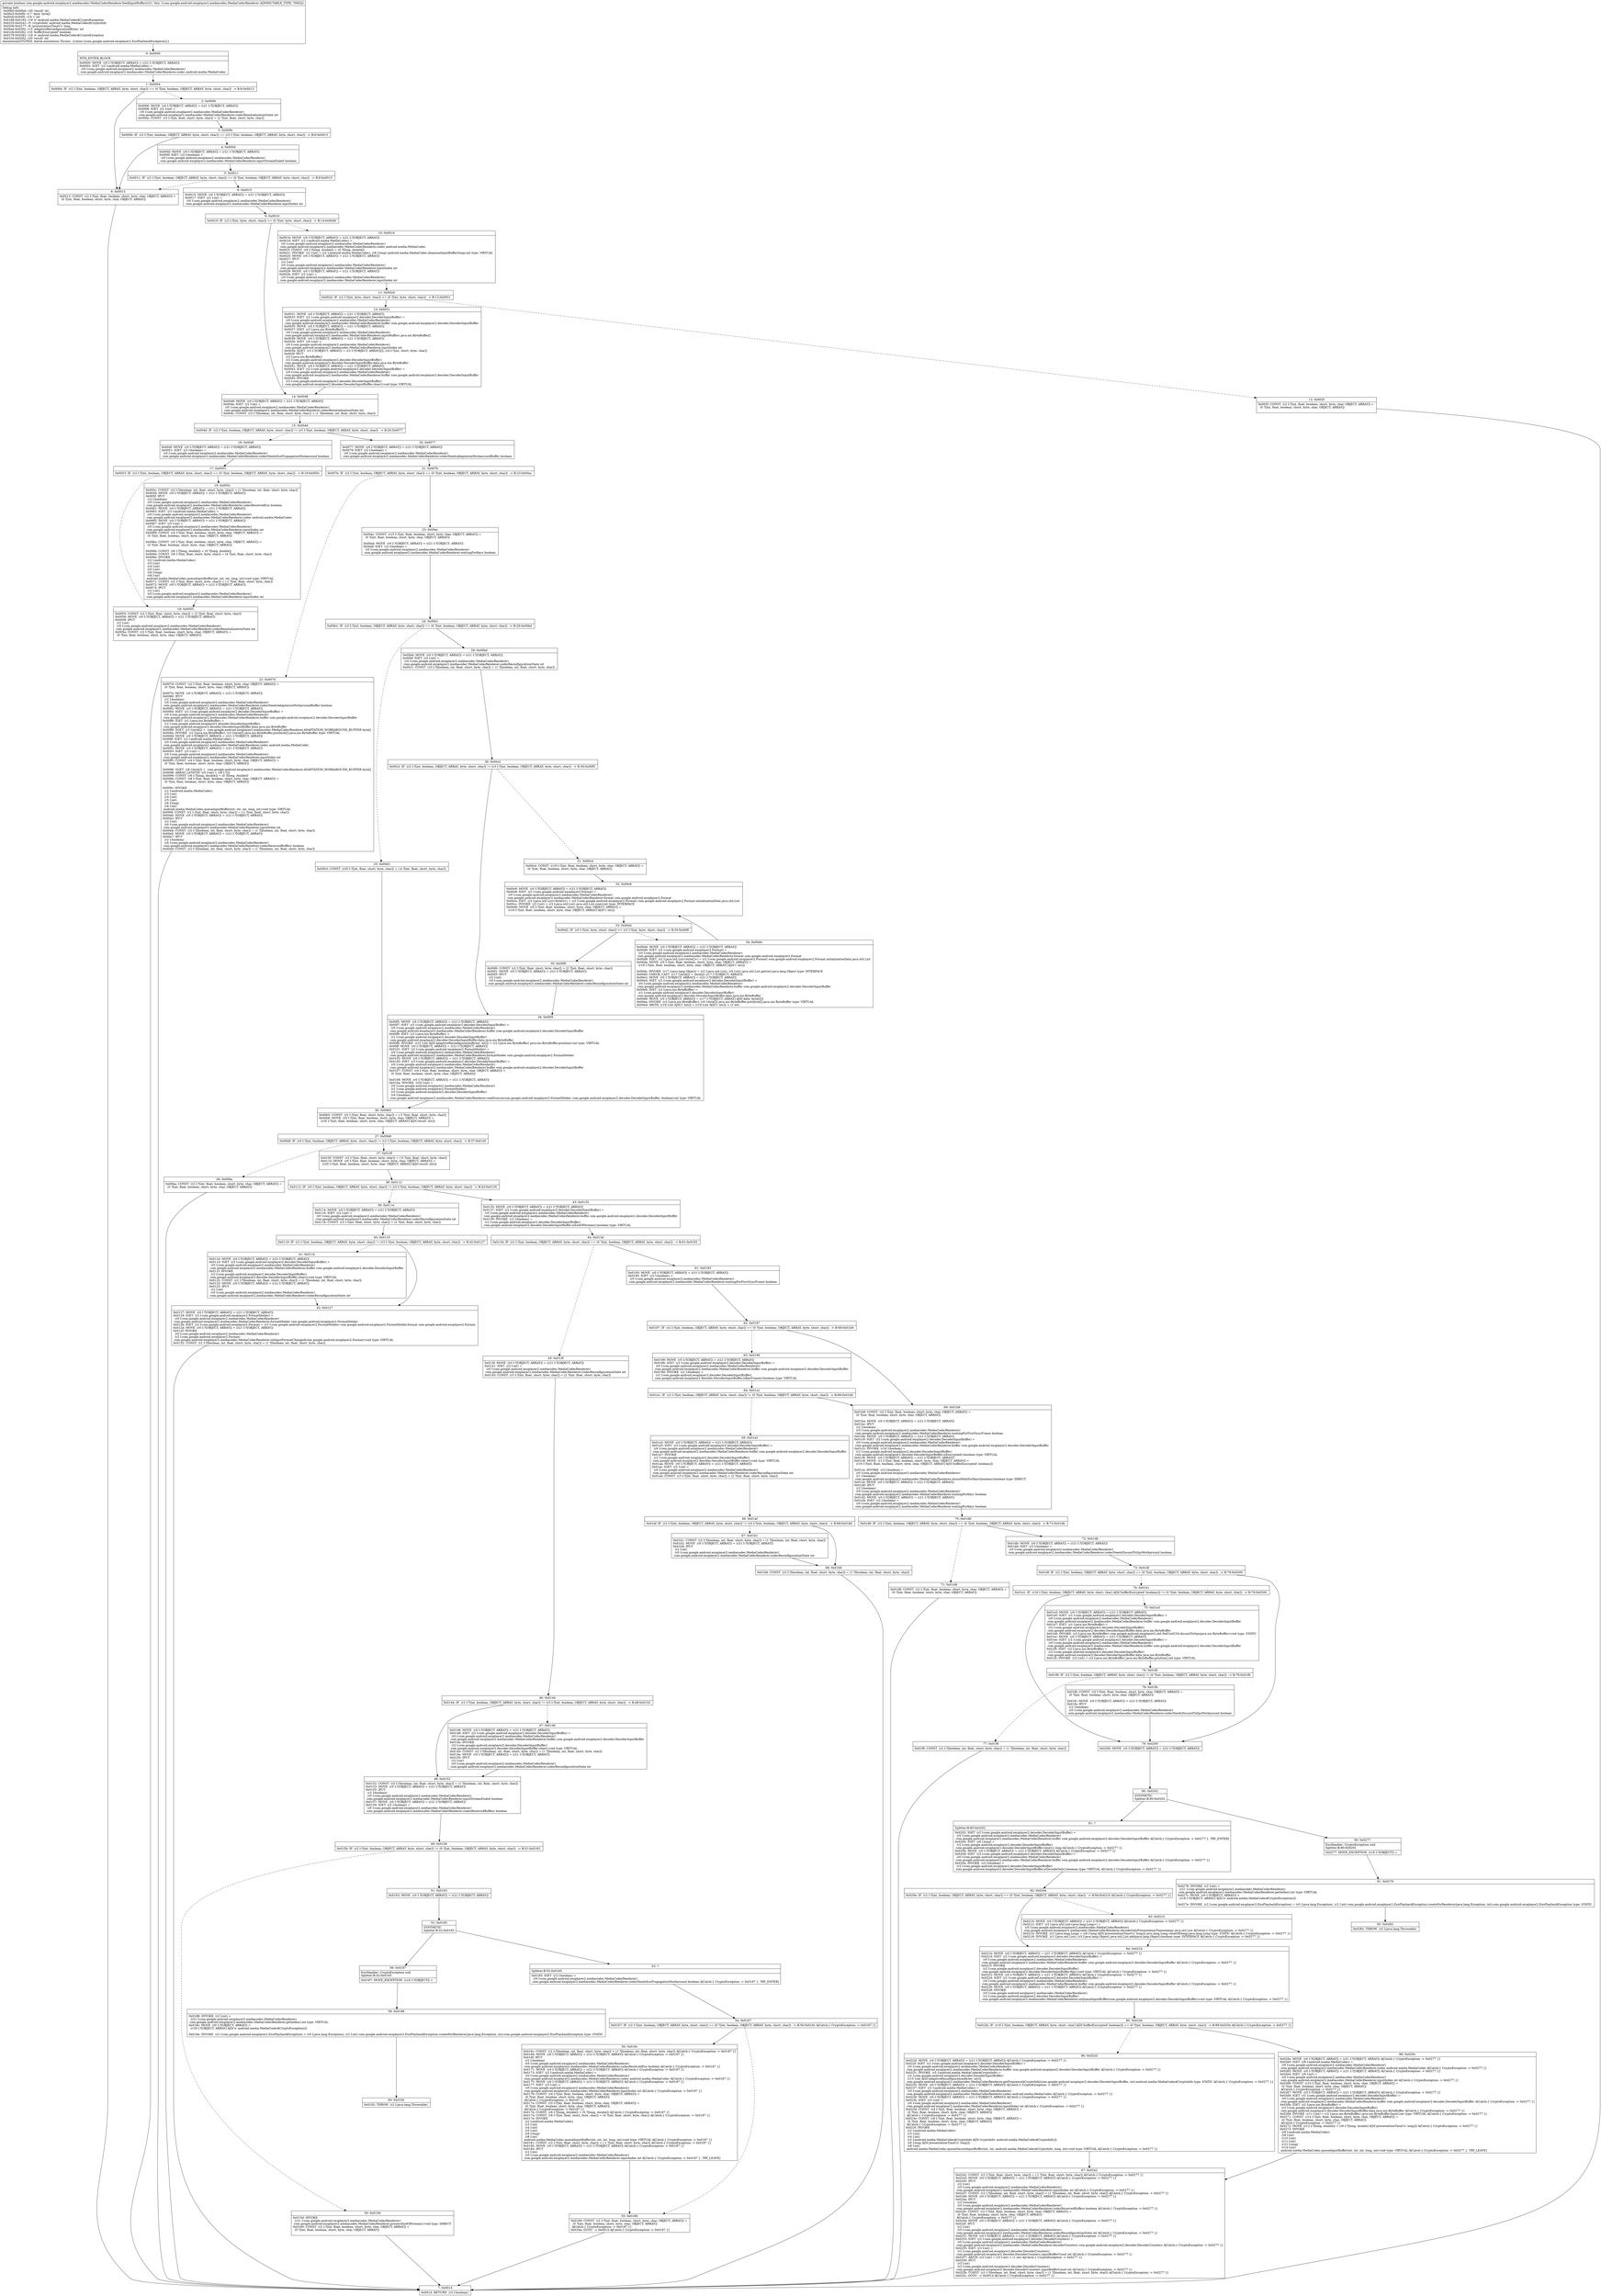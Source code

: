 digraph "CFG forcom.google.android.exoplayer2.mediacodec.MediaCodecRenderer.feedInputBuffer()Z" {
Node_0 [shape=record,label="{0\:\ 0x0000|MTH_ENTER_BLOCK\l|0x0000: MOVE  (r0 I:?[OBJECT, ARRAY]) = (r21 I:?[OBJECT, ARRAY]) \l0x0002: IGET  (r2 I:android.media.MediaCodec) = \l  (r0 I:com.google.android.exoplayer2.mediacodec.MediaCodecRenderer)\l com.google.android.exoplayer2.mediacodec.MediaCodecRenderer.codec android.media.MediaCodec \l}"];
Node_1 [shape=record,label="{1\:\ 0x0004|0x0004: IF  (r2 I:?[int, boolean, OBJECT, ARRAY, byte, short, char]) == (0 ?[int, boolean, OBJECT, ARRAY, byte, short, char])  \-\> B:6:0x0013 \l}"];
Node_2 [shape=record,label="{2\:\ 0x0006|0x0006: MOVE  (r0 I:?[OBJECT, ARRAY]) = (r21 I:?[OBJECT, ARRAY]) \l0x0008: IGET  (r2 I:int) = \l  (r0 I:com.google.android.exoplayer2.mediacodec.MediaCodecRenderer)\l com.google.android.exoplayer2.mediacodec.MediaCodecRenderer.codecReinitializationState int \l0x000a: CONST  (r3 I:?[int, float, short, byte, char]) = (2 ?[int, float, short, byte, char]) \l}"];
Node_3 [shape=record,label="{3\:\ 0x000b|0x000b: IF  (r2 I:?[int, boolean, OBJECT, ARRAY, byte, short, char]) == (r3 I:?[int, boolean, OBJECT, ARRAY, byte, short, char])  \-\> B:6:0x0013 \l}"];
Node_4 [shape=record,label="{4\:\ 0x000d|0x000d: MOVE  (r0 I:?[OBJECT, ARRAY]) = (r21 I:?[OBJECT, ARRAY]) \l0x000f: IGET  (r2 I:boolean) = \l  (r0 I:com.google.android.exoplayer2.mediacodec.MediaCodecRenderer)\l com.google.android.exoplayer2.mediacodec.MediaCodecRenderer.inputStreamEnded boolean \l}"];
Node_5 [shape=record,label="{5\:\ 0x0011|0x0011: IF  (r2 I:?[int, boolean, OBJECT, ARRAY, byte, short, char]) == (0 ?[int, boolean, OBJECT, ARRAY, byte, short, char])  \-\> B:8:0x0015 \l}"];
Node_6 [shape=record,label="{6\:\ 0x0013|0x0013: CONST  (r2 I:?[int, float, boolean, short, byte, char, OBJECT, ARRAY]) = \l  (0 ?[int, float, boolean, short, byte, char, OBJECT, ARRAY])\l \l}"];
Node_7 [shape=record,label="{7\:\ 0x0014|0x0014: RETURN  (r2 I:boolean) \l}"];
Node_8 [shape=record,label="{8\:\ 0x0015|0x0015: MOVE  (r0 I:?[OBJECT, ARRAY]) = (r21 I:?[OBJECT, ARRAY]) \l0x0017: IGET  (r2 I:int) = \l  (r0 I:com.google.android.exoplayer2.mediacodec.MediaCodecRenderer)\l com.google.android.exoplayer2.mediacodec.MediaCodecRenderer.inputIndex int \l}"];
Node_9 [shape=record,label="{9\:\ 0x0019|0x0019: IF  (r2 I:?[int, byte, short, char]) \>= (0 ?[int, byte, short, char])  \-\> B:14:0x0048 \l}"];
Node_10 [shape=record,label="{10\:\ 0x001b|0x001b: MOVE  (r0 I:?[OBJECT, ARRAY]) = (r21 I:?[OBJECT, ARRAY]) \l0x001d: IGET  (r2 I:android.media.MediaCodec) = \l  (r0 I:com.google.android.exoplayer2.mediacodec.MediaCodecRenderer)\l com.google.android.exoplayer2.mediacodec.MediaCodecRenderer.codec android.media.MediaCodec \l0x001f: CONST  (r8 I:?[long, double]) = (0 ?[long, double]) \l0x0021: INVOKE  (r2 I:int) = (r2 I:android.media.MediaCodec), (r8 I:long) android.media.MediaCodec.dequeueInputBuffer(long):int type: VIRTUAL \l0x0025: MOVE  (r0 I:?[OBJECT, ARRAY]) = (r21 I:?[OBJECT, ARRAY]) \l0x0027: IPUT  \l  (r2 I:int)\l  (r0 I:com.google.android.exoplayer2.mediacodec.MediaCodecRenderer)\l com.google.android.exoplayer2.mediacodec.MediaCodecRenderer.inputIndex int \l0x0029: MOVE  (r0 I:?[OBJECT, ARRAY]) = (r21 I:?[OBJECT, ARRAY]) \l0x002b: IGET  (r2 I:int) = \l  (r0 I:com.google.android.exoplayer2.mediacodec.MediaCodecRenderer)\l com.google.android.exoplayer2.mediacodec.MediaCodecRenderer.inputIndex int \l}"];
Node_11 [shape=record,label="{11\:\ 0x002d|0x002d: IF  (r2 I:?[int, byte, short, char]) \>= (0 ?[int, byte, short, char])  \-\> B:13:0x0031 \l}"];
Node_12 [shape=record,label="{12\:\ 0x002f|0x002f: CONST  (r2 I:?[int, float, boolean, short, byte, char, OBJECT, ARRAY]) = \l  (0 ?[int, float, boolean, short, byte, char, OBJECT, ARRAY])\l \l}"];
Node_13 [shape=record,label="{13\:\ 0x0031|0x0031: MOVE  (r0 I:?[OBJECT, ARRAY]) = (r21 I:?[OBJECT, ARRAY]) \l0x0033: IGET  (r2 I:com.google.android.exoplayer2.decoder.DecoderInputBuffer) = \l  (r0 I:com.google.android.exoplayer2.mediacodec.MediaCodecRenderer)\l com.google.android.exoplayer2.mediacodec.MediaCodecRenderer.buffer com.google.android.exoplayer2.decoder.DecoderInputBuffer \l0x0035: MOVE  (r0 I:?[OBJECT, ARRAY]) = (r21 I:?[OBJECT, ARRAY]) \l0x0037: IGET  (r3 I:java.nio.ByteBuffer[]) = \l  (r0 I:com.google.android.exoplayer2.mediacodec.MediaCodecRenderer)\l com.google.android.exoplayer2.mediacodec.MediaCodecRenderer.inputBuffers java.nio.ByteBuffer[] \l0x0039: MOVE  (r0 I:?[OBJECT, ARRAY]) = (r21 I:?[OBJECT, ARRAY]) \l0x003b: IGET  (r4 I:int) = \l  (r0 I:com.google.android.exoplayer2.mediacodec.MediaCodecRenderer)\l com.google.android.exoplayer2.mediacodec.MediaCodecRenderer.inputIndex int \l0x003d: AGET  (r3 I:?[OBJECT, ARRAY]) = (r3 I:?[OBJECT, ARRAY][]), (r4 I:?[int, short, byte, char]) \l0x003f: IPUT  \l  (r3 I:java.nio.ByteBuffer)\l  (r2 I:com.google.android.exoplayer2.decoder.DecoderInputBuffer)\l com.google.android.exoplayer2.decoder.DecoderInputBuffer.data java.nio.ByteBuffer \l0x0041: MOVE  (r0 I:?[OBJECT, ARRAY]) = (r21 I:?[OBJECT, ARRAY]) \l0x0043: IGET  (r2 I:com.google.android.exoplayer2.decoder.DecoderInputBuffer) = \l  (r0 I:com.google.android.exoplayer2.mediacodec.MediaCodecRenderer)\l com.google.android.exoplayer2.mediacodec.MediaCodecRenderer.buffer com.google.android.exoplayer2.decoder.DecoderInputBuffer \l0x0045: INVOKE  \l  (r2 I:com.google.android.exoplayer2.decoder.DecoderInputBuffer)\l com.google.android.exoplayer2.decoder.DecoderInputBuffer.clear():void type: VIRTUAL \l}"];
Node_14 [shape=record,label="{14\:\ 0x0048|0x0048: MOVE  (r0 I:?[OBJECT, ARRAY]) = (r21 I:?[OBJECT, ARRAY]) \l0x004a: IGET  (r2 I:int) = \l  (r0 I:com.google.android.exoplayer2.mediacodec.MediaCodecRenderer)\l com.google.android.exoplayer2.mediacodec.MediaCodecRenderer.codecReinitializationState int \l0x004c: CONST  (r3 I:?[boolean, int, float, short, byte, char]) = (1 ?[boolean, int, float, short, byte, char]) \l}"];
Node_15 [shape=record,label="{15\:\ 0x004d|0x004d: IF  (r2 I:?[int, boolean, OBJECT, ARRAY, byte, short, char]) != (r3 I:?[int, boolean, OBJECT, ARRAY, byte, short, char])  \-\> B:20:0x0077 \l}"];
Node_16 [shape=record,label="{16\:\ 0x004f|0x004f: MOVE  (r0 I:?[OBJECT, ARRAY]) = (r21 I:?[OBJECT, ARRAY]) \l0x0051: IGET  (r2 I:boolean) = \l  (r0 I:com.google.android.exoplayer2.mediacodec.MediaCodecRenderer)\l com.google.android.exoplayer2.mediacodec.MediaCodecRenderer.codecNeedsEosPropagationWorkaround boolean \l}"];
Node_17 [shape=record,label="{17\:\ 0x0053|0x0053: IF  (r2 I:?[int, boolean, OBJECT, ARRAY, byte, short, char]) == (0 ?[int, boolean, OBJECT, ARRAY, byte, short, char])  \-\> B:19:0x005c \l}"];
Node_18 [shape=record,label="{18\:\ 0x0055|0x0055: CONST  (r2 I:?[int, float, short, byte, char]) = (2 ?[int, float, short, byte, char]) \l0x0056: MOVE  (r0 I:?[OBJECT, ARRAY]) = (r21 I:?[OBJECT, ARRAY]) \l0x0058: IPUT  \l  (r2 I:int)\l  (r0 I:com.google.android.exoplayer2.mediacodec.MediaCodecRenderer)\l com.google.android.exoplayer2.mediacodec.MediaCodecRenderer.codecReinitializationState int \l0x005a: CONST  (r2 I:?[int, float, boolean, short, byte, char, OBJECT, ARRAY]) = \l  (0 ?[int, float, boolean, short, byte, char, OBJECT, ARRAY])\l \l}"];
Node_19 [shape=record,label="{19\:\ 0x005c|0x005c: CONST  (r2 I:?[boolean, int, float, short, byte, char]) = (1 ?[boolean, int, float, short, byte, char]) \l0x005d: MOVE  (r0 I:?[OBJECT, ARRAY]) = (r21 I:?[OBJECT, ARRAY]) \l0x005f: IPUT  \l  (r2 I:boolean)\l  (r0 I:com.google.android.exoplayer2.mediacodec.MediaCodecRenderer)\l com.google.android.exoplayer2.mediacodec.MediaCodecRenderer.codecReceivedEos boolean \l0x0061: MOVE  (r0 I:?[OBJECT, ARRAY]) = (r21 I:?[OBJECT, ARRAY]) \l0x0063: IGET  (r2 I:android.media.MediaCodec) = \l  (r0 I:com.google.android.exoplayer2.mediacodec.MediaCodecRenderer)\l com.google.android.exoplayer2.mediacodec.MediaCodecRenderer.codec android.media.MediaCodec \l0x0065: MOVE  (r0 I:?[OBJECT, ARRAY]) = (r21 I:?[OBJECT, ARRAY]) \l0x0067: IGET  (r3 I:int) = \l  (r0 I:com.google.android.exoplayer2.mediacodec.MediaCodecRenderer)\l com.google.android.exoplayer2.mediacodec.MediaCodecRenderer.inputIndex int \l0x0069: CONST  (r4 I:?[int, float, boolean, short, byte, char, OBJECT, ARRAY]) = \l  (0 ?[int, float, boolean, short, byte, char, OBJECT, ARRAY])\l \l0x006a: CONST  (r5 I:?[int, float, boolean, short, byte, char, OBJECT, ARRAY]) = \l  (0 ?[int, float, boolean, short, byte, char, OBJECT, ARRAY])\l \l0x006b: CONST  (r6 I:?[long, double]) = (0 ?[long, double]) \l0x006d: CONST  (r8 I:?[int, float, short, byte, char]) = (4 ?[int, float, short, byte, char]) \l0x006e: INVOKE  \l  (r2 I:android.media.MediaCodec)\l  (r3 I:int)\l  (r4 I:int)\l  (r5 I:int)\l  (r6 I:long)\l  (r8 I:int)\l android.media.MediaCodec.queueInputBuffer(int, int, int, long, int):void type: VIRTUAL \l0x0071: CONST  (r2 I:?[int, float, short, byte, char]) = (\-1 ?[int, float, short, byte, char]) \l0x0072: MOVE  (r0 I:?[OBJECT, ARRAY]) = (r21 I:?[OBJECT, ARRAY]) \l0x0074: IPUT  \l  (r2 I:int)\l  (r0 I:com.google.android.exoplayer2.mediacodec.MediaCodecRenderer)\l com.google.android.exoplayer2.mediacodec.MediaCodecRenderer.inputIndex int \l}"];
Node_20 [shape=record,label="{20\:\ 0x0077|0x0077: MOVE  (r0 I:?[OBJECT, ARRAY]) = (r21 I:?[OBJECT, ARRAY]) \l0x0079: IGET  (r2 I:boolean) = \l  (r0 I:com.google.android.exoplayer2.mediacodec.MediaCodecRenderer)\l com.google.android.exoplayer2.mediacodec.MediaCodecRenderer.codecNeedsAdaptationWorkaroundBuffer boolean \l}"];
Node_21 [shape=record,label="{21\:\ 0x007b|0x007b: IF  (r2 I:?[int, boolean, OBJECT, ARRAY, byte, short, char]) == (0 ?[int, boolean, OBJECT, ARRAY, byte, short, char])  \-\> B:23:0x00ac \l}"];
Node_22 [shape=record,label="{22\:\ 0x007d|0x007d: CONST  (r2 I:?[int, float, boolean, short, byte, char, OBJECT, ARRAY]) = \l  (0 ?[int, float, boolean, short, byte, char, OBJECT, ARRAY])\l \l0x007e: MOVE  (r0 I:?[OBJECT, ARRAY]) = (r21 I:?[OBJECT, ARRAY]) \l0x0080: IPUT  \l  (r2 I:boolean)\l  (r0 I:com.google.android.exoplayer2.mediacodec.MediaCodecRenderer)\l com.google.android.exoplayer2.mediacodec.MediaCodecRenderer.codecNeedsAdaptationWorkaroundBuffer boolean \l0x0082: MOVE  (r0 I:?[OBJECT, ARRAY]) = (r21 I:?[OBJECT, ARRAY]) \l0x0084: IGET  (r2 I:com.google.android.exoplayer2.decoder.DecoderInputBuffer) = \l  (r0 I:com.google.android.exoplayer2.mediacodec.MediaCodecRenderer)\l com.google.android.exoplayer2.mediacodec.MediaCodecRenderer.buffer com.google.android.exoplayer2.decoder.DecoderInputBuffer \l0x0086: IGET  (r2 I:java.nio.ByteBuffer) = \l  (r2 I:com.google.android.exoplayer2.decoder.DecoderInputBuffer)\l com.google.android.exoplayer2.decoder.DecoderInputBuffer.data java.nio.ByteBuffer \l0x0088: SGET  (r3 I:byte[]) =  com.google.android.exoplayer2.mediacodec.MediaCodecRenderer.ADAPTATION_WORKAROUND_BUFFER byte[] \l0x008a: INVOKE  (r2 I:java.nio.ByteBuffer), (r3 I:byte[]) java.nio.ByteBuffer.put(byte[]):java.nio.ByteBuffer type: VIRTUAL \l0x008d: MOVE  (r0 I:?[OBJECT, ARRAY]) = (r21 I:?[OBJECT, ARRAY]) \l0x008f: IGET  (r2 I:android.media.MediaCodec) = \l  (r0 I:com.google.android.exoplayer2.mediacodec.MediaCodecRenderer)\l com.google.android.exoplayer2.mediacodec.MediaCodecRenderer.codec android.media.MediaCodec \l0x0091: MOVE  (r0 I:?[OBJECT, ARRAY]) = (r21 I:?[OBJECT, ARRAY]) \l0x0093: IGET  (r3 I:int) = \l  (r0 I:com.google.android.exoplayer2.mediacodec.MediaCodecRenderer)\l com.google.android.exoplayer2.mediacodec.MediaCodecRenderer.inputIndex int \l0x0095: CONST  (r4 I:?[int, float, boolean, short, byte, char, OBJECT, ARRAY]) = \l  (0 ?[int, float, boolean, short, byte, char, OBJECT, ARRAY])\l \l0x0096: SGET  (r8 I:byte[]) =  com.google.android.exoplayer2.mediacodec.MediaCodecRenderer.ADAPTATION_WORKAROUND_BUFFER byte[] \l0x0098: ARRAY_LENGTH  (r5 I:int) = (r8 I:?[]) \l0x0099: CONST  (r6 I:?[long, double]) = (0 ?[long, double]) \l0x009b: CONST  (r8 I:?[int, float, boolean, short, byte, char, OBJECT, ARRAY]) = \l  (0 ?[int, float, boolean, short, byte, char, OBJECT, ARRAY])\l \l0x009c: INVOKE  \l  (r2 I:android.media.MediaCodec)\l  (r3 I:int)\l  (r4 I:int)\l  (r5 I:int)\l  (r6 I:long)\l  (r8 I:int)\l android.media.MediaCodec.queueInputBuffer(int, int, int, long, int):void type: VIRTUAL \l0x009f: CONST  (r2 I:?[int, float, short, byte, char]) = (\-1 ?[int, float, short, byte, char]) \l0x00a0: MOVE  (r0 I:?[OBJECT, ARRAY]) = (r21 I:?[OBJECT, ARRAY]) \l0x00a2: IPUT  \l  (r2 I:int)\l  (r0 I:com.google.android.exoplayer2.mediacodec.MediaCodecRenderer)\l com.google.android.exoplayer2.mediacodec.MediaCodecRenderer.inputIndex int \l0x00a4: CONST  (r2 I:?[boolean, int, float, short, byte, char]) = (1 ?[boolean, int, float, short, byte, char]) \l0x00a5: MOVE  (r0 I:?[OBJECT, ARRAY]) = (r21 I:?[OBJECT, ARRAY]) \l0x00a7: IPUT  \l  (r2 I:boolean)\l  (r0 I:com.google.android.exoplayer2.mediacodec.MediaCodecRenderer)\l com.google.android.exoplayer2.mediacodec.MediaCodecRenderer.codecReceivedBuffers boolean \l0x00a9: CONST  (r2 I:?[boolean, int, float, short, byte, char]) = (1 ?[boolean, int, float, short, byte, char]) \l}"];
Node_23 [shape=record,label="{23\:\ 0x00ac|0x00ac: CONST  (r15 I:?[int, float, boolean, short, byte, char, OBJECT, ARRAY]) = \l  (0 ?[int, float, boolean, short, byte, char, OBJECT, ARRAY])\l \l0x00ad: MOVE  (r0 I:?[OBJECT, ARRAY]) = (r21 I:?[OBJECT, ARRAY]) \l0x00af: IGET  (r2 I:boolean) = \l  (r0 I:com.google.android.exoplayer2.mediacodec.MediaCodecRenderer)\l com.google.android.exoplayer2.mediacodec.MediaCodecRenderer.waitingForKeys boolean \l}"];
Node_24 [shape=record,label="{24\:\ 0x00b1|0x00b1: IF  (r2 I:?[int, boolean, OBJECT, ARRAY, byte, short, char]) == (0 ?[int, boolean, OBJECT, ARRAY, byte, short, char])  \-\> B:29:0x00bd \l}"];
Node_25 [shape=record,label="{25\:\ 0x00b3|0x00b3: CONST  (r20 I:?[int, float, short, byte, char]) = (\-4 ?[int, float, short, byte, char]) \l}"];
Node_26 [shape=record,label="{26\:\ 0x00b5|0x00b5: CONST  (r2 I:?[int, float, short, byte, char]) = (\-3 ?[int, float, short, byte, char]) \l0x00b6: MOVE  (r0 I:?[int, float, boolean, short, byte, char, OBJECT, ARRAY]) = \l  (r20 I:?[int, float, boolean, short, byte, char, OBJECT, ARRAY] A[D('result' int)])\l \l}"];
Node_27 [shape=record,label="{27\:\ 0x00b8|0x00b8: IF  (r0 I:?[int, boolean, OBJECT, ARRAY, byte, short, char]) != (r2 I:?[int, boolean, OBJECT, ARRAY, byte, short, char])  \-\> B:37:0x010f \l}"];
Node_28 [shape=record,label="{28\:\ 0x00ba|0x00ba: CONST  (r2 I:?[int, float, boolean, short, byte, char, OBJECT, ARRAY]) = \l  (0 ?[int, float, boolean, short, byte, char, OBJECT, ARRAY])\l \l}"];
Node_29 [shape=record,label="{29\:\ 0x00bd|0x00bd: MOVE  (r0 I:?[OBJECT, ARRAY]) = (r21 I:?[OBJECT, ARRAY]) \l0x00bf: IGET  (r2 I:int) = \l  (r0 I:com.google.android.exoplayer2.mediacodec.MediaCodecRenderer)\l com.google.android.exoplayer2.mediacodec.MediaCodecRenderer.codecReconfigurationState int \l0x00c1: CONST  (r3 I:?[boolean, int, float, short, byte, char]) = (1 ?[boolean, int, float, short, byte, char]) \l}"];
Node_30 [shape=record,label="{30\:\ 0x00c2|0x00c2: IF  (r2 I:?[int, boolean, OBJECT, ARRAY, byte, short, char]) != (r3 I:?[int, boolean, OBJECT, ARRAY, byte, short, char])  \-\> B:36:0x00f5 \l}"];
Node_31 [shape=record,label="{31\:\ 0x00c4|0x00c4: CONST  (r19 I:?[int, float, boolean, short, byte, char, OBJECT, ARRAY]) = \l  (0 ?[int, float, boolean, short, byte, char, OBJECT, ARRAY])\l \l}"];
Node_32 [shape=record,label="{32\:\ 0x00c6|0x00c6: MOVE  (r0 I:?[OBJECT, ARRAY]) = (r21 I:?[OBJECT, ARRAY]) \l0x00c8: IGET  (r2 I:com.google.android.exoplayer2.Format) = \l  (r0 I:com.google.android.exoplayer2.mediacodec.MediaCodecRenderer)\l com.google.android.exoplayer2.mediacodec.MediaCodecRenderer.format com.google.android.exoplayer2.Format \l0x00ca: IGET  (r2 I:java.util.List\<byte[]\>) = (r2 I:com.google.android.exoplayer2.Format) com.google.android.exoplayer2.Format.initializationData java.util.List \l0x00cc: INVOKE  (r2 I:int) = (r2 I:java.util.List) java.util.List.size():int type: INTERFACE \l0x00d0: MOVE  (r0 I:?[int, float, boolean, short, byte, char, OBJECT, ARRAY]) = \l  (r19 I:?[int, float, boolean, short, byte, char, OBJECT, ARRAY] A[D('i' int)])\l \l}"];
Node_33 [shape=record,label="{33\:\ 0x00d2|0x00d2: IF  (r0 I:?[int, byte, short, char]) \>= (r2 I:?[int, byte, short, char])  \-\> B:35:0x00f0 \l}"];
Node_34 [shape=record,label="{34\:\ 0x00d4|0x00d4: MOVE  (r0 I:?[OBJECT, ARRAY]) = (r21 I:?[OBJECT, ARRAY]) \l0x00d6: IGET  (r2 I:com.google.android.exoplayer2.Format) = \l  (r0 I:com.google.android.exoplayer2.mediacodec.MediaCodecRenderer)\l com.google.android.exoplayer2.mediacodec.MediaCodecRenderer.format com.google.android.exoplayer2.Format \l0x00d8: IGET  (r2 I:java.util.List\<byte[]\>) = (r2 I:com.google.android.exoplayer2.Format) com.google.android.exoplayer2.Format.initializationData java.util.List \l0x00da: MOVE  (r0 I:?[int, float, boolean, short, byte, char, OBJECT, ARRAY]) = \l  (r19 I:?[int, float, boolean, short, byte, char, OBJECT, ARRAY] A[D('i' int)])\l \l0x00dc: INVOKE  (r17 I:java.lang.Object) = (r2 I:java.util.List), (r0 I:int) java.util.List.get(int):java.lang.Object type: INTERFACE \l0x00e0: CHECK_CAST  (r17 I:byte[]) = (byte[]) (r17 I:?[OBJECT, ARRAY]) \l0x00e2: MOVE  (r0 I:?[OBJECT, ARRAY]) = (r21 I:?[OBJECT, ARRAY]) \l0x00e4: IGET  (r2 I:com.google.android.exoplayer2.decoder.DecoderInputBuffer) = \l  (r0 I:com.google.android.exoplayer2.mediacodec.MediaCodecRenderer)\l com.google.android.exoplayer2.mediacodec.MediaCodecRenderer.buffer com.google.android.exoplayer2.decoder.DecoderInputBuffer \l0x00e6: IGET  (r2 I:java.nio.ByteBuffer) = \l  (r2 I:com.google.android.exoplayer2.decoder.DecoderInputBuffer)\l com.google.android.exoplayer2.decoder.DecoderInputBuffer.data java.nio.ByteBuffer \l0x00e8: MOVE  (r0 I:?[OBJECT, ARRAY]) = (r17 I:?[OBJECT, ARRAY] A[D('data' byte[])]) \l0x00ea: INVOKE  (r2 I:java.nio.ByteBuffer), (r0 I:byte[]) java.nio.ByteBuffer.put(byte[]):java.nio.ByteBuffer type: VIRTUAL \l0x00ed: ARITH  (r19 I:int A[D('i' int)]) = (r19 I:int A[D('i' int)]) + (1 int) \l}"];
Node_35 [shape=record,label="{35\:\ 0x00f0|0x00f0: CONST  (r2 I:?[int, float, short, byte, char]) = (2 ?[int, float, short, byte, char]) \l0x00f1: MOVE  (r0 I:?[OBJECT, ARRAY]) = (r21 I:?[OBJECT, ARRAY]) \l0x00f3: IPUT  \l  (r2 I:int)\l  (r0 I:com.google.android.exoplayer2.mediacodec.MediaCodecRenderer)\l com.google.android.exoplayer2.mediacodec.MediaCodecRenderer.codecReconfigurationState int \l}"];
Node_36 [shape=record,label="{36\:\ 0x00f5|0x00f5: MOVE  (r0 I:?[OBJECT, ARRAY]) = (r21 I:?[OBJECT, ARRAY]) \l0x00f7: IGET  (r2 I:com.google.android.exoplayer2.decoder.DecoderInputBuffer) = \l  (r0 I:com.google.android.exoplayer2.mediacodec.MediaCodecRenderer)\l com.google.android.exoplayer2.mediacodec.MediaCodecRenderer.buffer com.google.android.exoplayer2.decoder.DecoderInputBuffer \l0x00f9: IGET  (r2 I:java.nio.ByteBuffer) = \l  (r2 I:com.google.android.exoplayer2.decoder.DecoderInputBuffer)\l com.google.android.exoplayer2.decoder.DecoderInputBuffer.data java.nio.ByteBuffer \l0x00fb: INVOKE  (r15 I:int A[D('adaptiveReconfigurationBytes' int)]) = (r2 I:java.nio.ByteBuffer) java.nio.ByteBuffer.position():int type: VIRTUAL \l0x00ff: MOVE  (r0 I:?[OBJECT, ARRAY]) = (r21 I:?[OBJECT, ARRAY]) \l0x0101: IGET  (r2 I:com.google.android.exoplayer2.FormatHolder) = \l  (r0 I:com.google.android.exoplayer2.mediacodec.MediaCodecRenderer)\l com.google.android.exoplayer2.mediacodec.MediaCodecRenderer.formatHolder com.google.android.exoplayer2.FormatHolder \l0x0103: MOVE  (r0 I:?[OBJECT, ARRAY]) = (r21 I:?[OBJECT, ARRAY]) \l0x0105: IGET  (r3 I:com.google.android.exoplayer2.decoder.DecoderInputBuffer) = \l  (r0 I:com.google.android.exoplayer2.mediacodec.MediaCodecRenderer)\l com.google.android.exoplayer2.mediacodec.MediaCodecRenderer.buffer com.google.android.exoplayer2.decoder.DecoderInputBuffer \l0x0107: CONST  (r4 I:?[int, float, boolean, short, byte, char, OBJECT, ARRAY]) = \l  (0 ?[int, float, boolean, short, byte, char, OBJECT, ARRAY])\l \l0x0108: MOVE  (r0 I:?[OBJECT, ARRAY]) = (r21 I:?[OBJECT, ARRAY]) \l0x010a: INVOKE  (r20 I:int) = \l  (r0 I:com.google.android.exoplayer2.mediacodec.MediaCodecRenderer)\l  (r2 I:com.google.android.exoplayer2.FormatHolder)\l  (r3 I:com.google.android.exoplayer2.decoder.DecoderInputBuffer)\l  (r4 I:boolean)\l com.google.android.exoplayer2.mediacodec.MediaCodecRenderer.readSource(com.google.android.exoplayer2.FormatHolder, com.google.android.exoplayer2.decoder.DecoderInputBuffer, boolean):int type: VIRTUAL \l}"];
Node_37 [shape=record,label="{37\:\ 0x010f|0x010f: CONST  (r2 I:?[int, float, short, byte, char]) = (\-5 ?[int, float, short, byte, char]) \l0x0110: MOVE  (r0 I:?[int, float, boolean, short, byte, char, OBJECT, ARRAY]) = \l  (r20 I:?[int, float, boolean, short, byte, char, OBJECT, ARRAY] A[D('result' int)])\l \l}"];
Node_38 [shape=record,label="{38\:\ 0x0112|0x0112: IF  (r0 I:?[int, boolean, OBJECT, ARRAY, byte, short, char]) != (r2 I:?[int, boolean, OBJECT, ARRAY, byte, short, char])  \-\> B:43:0x0135 \l}"];
Node_39 [shape=record,label="{39\:\ 0x0114|0x0114: MOVE  (r0 I:?[OBJECT, ARRAY]) = (r21 I:?[OBJECT, ARRAY]) \l0x0116: IGET  (r2 I:int) = \l  (r0 I:com.google.android.exoplayer2.mediacodec.MediaCodecRenderer)\l com.google.android.exoplayer2.mediacodec.MediaCodecRenderer.codecReconfigurationState int \l0x0118: CONST  (r3 I:?[int, float, short, byte, char]) = (2 ?[int, float, short, byte, char]) \l}"];
Node_40 [shape=record,label="{40\:\ 0x0119|0x0119: IF  (r2 I:?[int, boolean, OBJECT, ARRAY, byte, short, char]) != (r3 I:?[int, boolean, OBJECT, ARRAY, byte, short, char])  \-\> B:42:0x0127 \l}"];
Node_41 [shape=record,label="{41\:\ 0x011b|0x011b: MOVE  (r0 I:?[OBJECT, ARRAY]) = (r21 I:?[OBJECT, ARRAY]) \l0x011d: IGET  (r2 I:com.google.android.exoplayer2.decoder.DecoderInputBuffer) = \l  (r0 I:com.google.android.exoplayer2.mediacodec.MediaCodecRenderer)\l com.google.android.exoplayer2.mediacodec.MediaCodecRenderer.buffer com.google.android.exoplayer2.decoder.DecoderInputBuffer \l0x011f: INVOKE  \l  (r2 I:com.google.android.exoplayer2.decoder.DecoderInputBuffer)\l com.google.android.exoplayer2.decoder.DecoderInputBuffer.clear():void type: VIRTUAL \l0x0122: CONST  (r2 I:?[boolean, int, float, short, byte, char]) = (1 ?[boolean, int, float, short, byte, char]) \l0x0123: MOVE  (r0 I:?[OBJECT, ARRAY]) = (r21 I:?[OBJECT, ARRAY]) \l0x0125: IPUT  \l  (r2 I:int)\l  (r0 I:com.google.android.exoplayer2.mediacodec.MediaCodecRenderer)\l com.google.android.exoplayer2.mediacodec.MediaCodecRenderer.codecReconfigurationState int \l}"];
Node_42 [shape=record,label="{42\:\ 0x0127|0x0127: MOVE  (r0 I:?[OBJECT, ARRAY]) = (r21 I:?[OBJECT, ARRAY]) \l0x0129: IGET  (r2 I:com.google.android.exoplayer2.FormatHolder) = \l  (r0 I:com.google.android.exoplayer2.mediacodec.MediaCodecRenderer)\l com.google.android.exoplayer2.mediacodec.MediaCodecRenderer.formatHolder com.google.android.exoplayer2.FormatHolder \l0x012b: IGET  (r2 I:com.google.android.exoplayer2.Format) = (r2 I:com.google.android.exoplayer2.FormatHolder) com.google.android.exoplayer2.FormatHolder.format com.google.android.exoplayer2.Format \l0x012d: MOVE  (r0 I:?[OBJECT, ARRAY]) = (r21 I:?[OBJECT, ARRAY]) \l0x012f: INVOKE  \l  (r0 I:com.google.android.exoplayer2.mediacodec.MediaCodecRenderer)\l  (r2 I:com.google.android.exoplayer2.Format)\l com.google.android.exoplayer2.mediacodec.MediaCodecRenderer.onInputFormatChanged(com.google.android.exoplayer2.Format):void type: VIRTUAL \l0x0132: CONST  (r2 I:?[boolean, int, float, short, byte, char]) = (1 ?[boolean, int, float, short, byte, char]) \l}"];
Node_43 [shape=record,label="{43\:\ 0x0135|0x0135: MOVE  (r0 I:?[OBJECT, ARRAY]) = (r21 I:?[OBJECT, ARRAY]) \l0x0137: IGET  (r2 I:com.google.android.exoplayer2.decoder.DecoderInputBuffer) = \l  (r0 I:com.google.android.exoplayer2.mediacodec.MediaCodecRenderer)\l com.google.android.exoplayer2.mediacodec.MediaCodecRenderer.buffer com.google.android.exoplayer2.decoder.DecoderInputBuffer \l0x0139: INVOKE  (r2 I:boolean) = \l  (r2 I:com.google.android.exoplayer2.decoder.DecoderInputBuffer)\l com.google.android.exoplayer2.decoder.DecoderInputBuffer.isEndOfStream():boolean type: VIRTUAL \l}"];
Node_44 [shape=record,label="{44\:\ 0x013d|0x013d: IF  (r2 I:?[int, boolean, OBJECT, ARRAY, byte, short, char]) == (0 ?[int, boolean, OBJECT, ARRAY, byte, short, char])  \-\> B:61:0x0193 \l}"];
Node_45 [shape=record,label="{45\:\ 0x013f|0x013f: MOVE  (r0 I:?[OBJECT, ARRAY]) = (r21 I:?[OBJECT, ARRAY]) \l0x0141: IGET  (r2 I:int) = \l  (r0 I:com.google.android.exoplayer2.mediacodec.MediaCodecRenderer)\l com.google.android.exoplayer2.mediacodec.MediaCodecRenderer.codecReconfigurationState int \l0x0143: CONST  (r3 I:?[int, float, short, byte, char]) = (2 ?[int, float, short, byte, char]) \l}"];
Node_46 [shape=record,label="{46\:\ 0x0144|0x0144: IF  (r2 I:?[int, boolean, OBJECT, ARRAY, byte, short, char]) != (r3 I:?[int, boolean, OBJECT, ARRAY, byte, short, char])  \-\> B:48:0x0152 \l}"];
Node_47 [shape=record,label="{47\:\ 0x0146|0x0146: MOVE  (r0 I:?[OBJECT, ARRAY]) = (r21 I:?[OBJECT, ARRAY]) \l0x0148: IGET  (r2 I:com.google.android.exoplayer2.decoder.DecoderInputBuffer) = \l  (r0 I:com.google.android.exoplayer2.mediacodec.MediaCodecRenderer)\l com.google.android.exoplayer2.mediacodec.MediaCodecRenderer.buffer com.google.android.exoplayer2.decoder.DecoderInputBuffer \l0x014a: INVOKE  \l  (r2 I:com.google.android.exoplayer2.decoder.DecoderInputBuffer)\l com.google.android.exoplayer2.decoder.DecoderInputBuffer.clear():void type: VIRTUAL \l0x014d: CONST  (r2 I:?[boolean, int, float, short, byte, char]) = (1 ?[boolean, int, float, short, byte, char]) \l0x014e: MOVE  (r0 I:?[OBJECT, ARRAY]) = (r21 I:?[OBJECT, ARRAY]) \l0x0150: IPUT  \l  (r2 I:int)\l  (r0 I:com.google.android.exoplayer2.mediacodec.MediaCodecRenderer)\l com.google.android.exoplayer2.mediacodec.MediaCodecRenderer.codecReconfigurationState int \l}"];
Node_48 [shape=record,label="{48\:\ 0x0152|0x0152: CONST  (r2 I:?[boolean, int, float, short, byte, char]) = (1 ?[boolean, int, float, short, byte, char]) \l0x0153: MOVE  (r0 I:?[OBJECT, ARRAY]) = (r21 I:?[OBJECT, ARRAY]) \l0x0155: IPUT  \l  (r2 I:boolean)\l  (r0 I:com.google.android.exoplayer2.mediacodec.MediaCodecRenderer)\l com.google.android.exoplayer2.mediacodec.MediaCodecRenderer.inputStreamEnded boolean \l0x0157: MOVE  (r0 I:?[OBJECT, ARRAY]) = (r21 I:?[OBJECT, ARRAY]) \l0x0159: IGET  (r2 I:boolean) = \l  (r0 I:com.google.android.exoplayer2.mediacodec.MediaCodecRenderer)\l com.google.android.exoplayer2.mediacodec.MediaCodecRenderer.codecReceivedBuffers boolean \l}"];
Node_49 [shape=record,label="{49\:\ 0x015b|0x015b: IF  (r2 I:?[int, boolean, OBJECT, ARRAY, byte, short, char]) != (0 ?[int, boolean, OBJECT, ARRAY, byte, short, char])  \-\> B:51:0x0163 \l}"];
Node_50 [shape=record,label="{50\:\ 0x015d|0x015d: INVOKE  \l  (r21 I:com.google.android.exoplayer2.mediacodec.MediaCodecRenderer)\l com.google.android.exoplayer2.mediacodec.MediaCodecRenderer.processEndOfStream():void type: DIRECT \l0x0160: CONST  (r2 I:?[int, float, boolean, short, byte, char, OBJECT, ARRAY]) = \l  (0 ?[int, float, boolean, short, byte, char, OBJECT, ARRAY])\l \l}"];
Node_51 [shape=record,label="{51\:\ 0x0163|0x0163: MOVE  (r0 I:?[OBJECT, ARRAY]) = (r21 I:?[OBJECT, ARRAY]) \l}"];
Node_52 [shape=record,label="{52\:\ 0x0165|SYNTHETIC\lSplitter:B:52:0x0165\l}"];
Node_53 [shape=record,label="{53\:\ ?|Splitter:B:52:0x0165\l|0x0165: IGET  (r2 I:boolean) = \l  (r0 I:com.google.android.exoplayer2.mediacodec.MediaCodecRenderer)\l com.google.android.exoplayer2.mediacodec.MediaCodecRenderer.codecNeedsEosPropagationWorkaround boolean A[Catch:\{ CryptoException \-\> 0x0187 \}, TRY_ENTER]\l}"];
Node_54 [shape=record,label="{54\:\ 0x0167|0x0167: IF  (r2 I:?[int, boolean, OBJECT, ARRAY, byte, short, char]) == (0 ?[int, boolean, OBJECT, ARRAY, byte, short, char])  \-\> B:56:0x016c A[Catch:\{ CryptoException \-\> 0x0187 \}]\l}"];
Node_55 [shape=record,label="{55\:\ 0x0169|0x0169: CONST  (r2 I:?[int, float, boolean, short, byte, char, OBJECT, ARRAY]) = \l  (0 ?[int, float, boolean, short, byte, char, OBJECT, ARRAY])\l A[Catch:\{ CryptoException \-\> 0x0187 \}]\l0x016a: GOTO  \-\> 0x0014 A[Catch:\{ CryptoException \-\> 0x0187 \}]\l}"];
Node_56 [shape=record,label="{56\:\ 0x016c|0x016c: CONST  (r2 I:?[boolean, int, float, short, byte, char]) = (1 ?[boolean, int, float, short, byte, char]) A[Catch:\{ CryptoException \-\> 0x0187 \}]\l0x016d: MOVE  (r0 I:?[OBJECT, ARRAY]) = (r21 I:?[OBJECT, ARRAY]) A[Catch:\{ CryptoException \-\> 0x0187 \}]\l0x016f: IPUT  \l  (r2 I:boolean)\l  (r0 I:com.google.android.exoplayer2.mediacodec.MediaCodecRenderer)\l com.google.android.exoplayer2.mediacodec.MediaCodecRenderer.codecReceivedEos boolean A[Catch:\{ CryptoException \-\> 0x0187 \}]\l0x0171: MOVE  (r0 I:?[OBJECT, ARRAY]) = (r21 I:?[OBJECT, ARRAY]) A[Catch:\{ CryptoException \-\> 0x0187 \}]\l0x0173: IGET  (r2 I:android.media.MediaCodec) = \l  (r0 I:com.google.android.exoplayer2.mediacodec.MediaCodecRenderer)\l com.google.android.exoplayer2.mediacodec.MediaCodecRenderer.codec android.media.MediaCodec A[Catch:\{ CryptoException \-\> 0x0187 \}]\l0x0175: MOVE  (r0 I:?[OBJECT, ARRAY]) = (r21 I:?[OBJECT, ARRAY]) A[Catch:\{ CryptoException \-\> 0x0187 \}]\l0x0177: IGET  (r3 I:int) = \l  (r0 I:com.google.android.exoplayer2.mediacodec.MediaCodecRenderer)\l com.google.android.exoplayer2.mediacodec.MediaCodecRenderer.inputIndex int A[Catch:\{ CryptoException \-\> 0x0187 \}]\l0x0179: CONST  (r4 I:?[int, float, boolean, short, byte, char, OBJECT, ARRAY]) = \l  (0 ?[int, float, boolean, short, byte, char, OBJECT, ARRAY])\l A[Catch:\{ CryptoException \-\> 0x0187 \}]\l0x017a: CONST  (r5 I:?[int, float, boolean, short, byte, char, OBJECT, ARRAY]) = \l  (0 ?[int, float, boolean, short, byte, char, OBJECT, ARRAY])\l A[Catch:\{ CryptoException \-\> 0x0187 \}]\l0x017b: CONST  (r6 I:?[long, double]) = (0 ?[long, double]) A[Catch:\{ CryptoException \-\> 0x0187 \}]\l0x017d: CONST  (r8 I:?[int, float, short, byte, char]) = (4 ?[int, float, short, byte, char]) A[Catch:\{ CryptoException \-\> 0x0187 \}]\l0x017e: INVOKE  \l  (r2 I:android.media.MediaCodec)\l  (r3 I:int)\l  (r4 I:int)\l  (r5 I:int)\l  (r6 I:long)\l  (r8 I:int)\l android.media.MediaCodec.queueInputBuffer(int, int, int, long, int):void type: VIRTUAL A[Catch:\{ CryptoException \-\> 0x0187 \}]\l0x0181: CONST  (r2 I:?[int, float, short, byte, char]) = (\-1 ?[int, float, short, byte, char]) A[Catch:\{ CryptoException \-\> 0x0187 \}]\l0x0182: MOVE  (r0 I:?[OBJECT, ARRAY]) = (r21 I:?[OBJECT, ARRAY]) A[Catch:\{ CryptoException \-\> 0x0187 \}]\l0x0184: IPUT  \l  (r2 I:int)\l  (r0 I:com.google.android.exoplayer2.mediacodec.MediaCodecRenderer)\l com.google.android.exoplayer2.mediacodec.MediaCodecRenderer.inputIndex int A[Catch:\{ CryptoException \-\> 0x0187 \}, TRY_LEAVE]\l}"];
Node_58 [shape=record,label="{58\:\ 0x0187|ExcHandler: CryptoException null\lSplitter:B:52:0x0165\l|0x0187: MOVE_EXCEPTION  (r18 I:?[OBJECT]) =  \l}"];
Node_59 [shape=record,label="{59\:\ 0x0188|0x0188: INVOKE  (r2 I:int) = \l  (r21 I:com.google.android.exoplayer2.mediacodec.MediaCodecRenderer)\l com.google.android.exoplayer2.mediacodec.MediaCodecRenderer.getIndex():int type: VIRTUAL \l0x018c: MOVE  (r0 I:?[OBJECT, ARRAY]) = \l  (r18 I:?[OBJECT, ARRAY] A[D('e' android.media.MediaCodec$CryptoException)])\l \l0x018e: INVOKE  (r2 I:com.google.android.exoplayer2.ExoPlaybackException) = (r0 I:java.lang.Exception), (r2 I:int) com.google.android.exoplayer2.ExoPlaybackException.createForRenderer(java.lang.Exception, int):com.google.android.exoplayer2.ExoPlaybackException type: STATIC \l}"];
Node_60 [shape=record,label="{60\:\ 0x0192|0x0192: THROW  (r2 I:java.lang.Throwable) \l}"];
Node_61 [shape=record,label="{61\:\ 0x0193|0x0193: MOVE  (r0 I:?[OBJECT, ARRAY]) = (r21 I:?[OBJECT, ARRAY]) \l0x0195: IGET  (r2 I:boolean) = \l  (r0 I:com.google.android.exoplayer2.mediacodec.MediaCodecRenderer)\l com.google.android.exoplayer2.mediacodec.MediaCodecRenderer.waitingForFirstSyncFrame boolean \l}"];
Node_62 [shape=record,label="{62\:\ 0x0197|0x0197: IF  (r2 I:?[int, boolean, OBJECT, ARRAY, byte, short, char]) == (0 ?[int, boolean, OBJECT, ARRAY, byte, short, char])  \-\> B:69:0x01b9 \l}"];
Node_63 [shape=record,label="{63\:\ 0x0199|0x0199: MOVE  (r0 I:?[OBJECT, ARRAY]) = (r21 I:?[OBJECT, ARRAY]) \l0x019b: IGET  (r2 I:com.google.android.exoplayer2.decoder.DecoderInputBuffer) = \l  (r0 I:com.google.android.exoplayer2.mediacodec.MediaCodecRenderer)\l com.google.android.exoplayer2.mediacodec.MediaCodecRenderer.buffer com.google.android.exoplayer2.decoder.DecoderInputBuffer \l0x019d: INVOKE  (r2 I:boolean) = \l  (r2 I:com.google.android.exoplayer2.decoder.DecoderInputBuffer)\l com.google.android.exoplayer2.decoder.DecoderInputBuffer.isKeyFrame():boolean type: VIRTUAL \l}"];
Node_64 [shape=record,label="{64\:\ 0x01a1|0x01a1: IF  (r2 I:?[int, boolean, OBJECT, ARRAY, byte, short, char]) != (0 ?[int, boolean, OBJECT, ARRAY, byte, short, char])  \-\> B:69:0x01b9 \l}"];
Node_65 [shape=record,label="{65\:\ 0x01a3|0x01a3: MOVE  (r0 I:?[OBJECT, ARRAY]) = (r21 I:?[OBJECT, ARRAY]) \l0x01a5: IGET  (r2 I:com.google.android.exoplayer2.decoder.DecoderInputBuffer) = \l  (r0 I:com.google.android.exoplayer2.mediacodec.MediaCodecRenderer)\l com.google.android.exoplayer2.mediacodec.MediaCodecRenderer.buffer com.google.android.exoplayer2.decoder.DecoderInputBuffer \l0x01a7: INVOKE  \l  (r2 I:com.google.android.exoplayer2.decoder.DecoderInputBuffer)\l com.google.android.exoplayer2.decoder.DecoderInputBuffer.clear():void type: VIRTUAL \l0x01aa: MOVE  (r0 I:?[OBJECT, ARRAY]) = (r21 I:?[OBJECT, ARRAY]) \l0x01ac: IGET  (r2 I:int) = \l  (r0 I:com.google.android.exoplayer2.mediacodec.MediaCodecRenderer)\l com.google.android.exoplayer2.mediacodec.MediaCodecRenderer.codecReconfigurationState int \l0x01ae: CONST  (r3 I:?[int, float, short, byte, char]) = (2 ?[int, float, short, byte, char]) \l}"];
Node_66 [shape=record,label="{66\:\ 0x01af|0x01af: IF  (r2 I:?[int, boolean, OBJECT, ARRAY, byte, short, char]) != (r3 I:?[int, boolean, OBJECT, ARRAY, byte, short, char])  \-\> B:68:0x01b6 \l}"];
Node_67 [shape=record,label="{67\:\ 0x01b1|0x01b1: CONST  (r2 I:?[boolean, int, float, short, byte, char]) = (1 ?[boolean, int, float, short, byte, char]) \l0x01b2: MOVE  (r0 I:?[OBJECT, ARRAY]) = (r21 I:?[OBJECT, ARRAY]) \l0x01b4: IPUT  \l  (r2 I:int)\l  (r0 I:com.google.android.exoplayer2.mediacodec.MediaCodecRenderer)\l com.google.android.exoplayer2.mediacodec.MediaCodecRenderer.codecReconfigurationState int \l}"];
Node_68 [shape=record,label="{68\:\ 0x01b6|0x01b6: CONST  (r2 I:?[boolean, int, float, short, byte, char]) = (1 ?[boolean, int, float, short, byte, char]) \l}"];
Node_69 [shape=record,label="{69\:\ 0x01b9|0x01b9: CONST  (r2 I:?[int, float, boolean, short, byte, char, OBJECT, ARRAY]) = \l  (0 ?[int, float, boolean, short, byte, char, OBJECT, ARRAY])\l \l0x01ba: MOVE  (r0 I:?[OBJECT, ARRAY]) = (r21 I:?[OBJECT, ARRAY]) \l0x01bc: IPUT  \l  (r2 I:boolean)\l  (r0 I:com.google.android.exoplayer2.mediacodec.MediaCodecRenderer)\l com.google.android.exoplayer2.mediacodec.MediaCodecRenderer.waitingForFirstSyncFrame boolean \l0x01be: MOVE  (r0 I:?[OBJECT, ARRAY]) = (r21 I:?[OBJECT, ARRAY]) \l0x01c0: IGET  (r2 I:com.google.android.exoplayer2.decoder.DecoderInputBuffer) = \l  (r0 I:com.google.android.exoplayer2.mediacodec.MediaCodecRenderer)\l com.google.android.exoplayer2.mediacodec.MediaCodecRenderer.buffer com.google.android.exoplayer2.decoder.DecoderInputBuffer \l0x01c2: INVOKE  (r16 I:boolean) = \l  (r2 I:com.google.android.exoplayer2.decoder.DecoderInputBuffer)\l com.google.android.exoplayer2.decoder.DecoderInputBuffer.isEncrypted():boolean type: VIRTUAL \l0x01c6: MOVE  (r0 I:?[OBJECT, ARRAY]) = (r21 I:?[OBJECT, ARRAY]) \l0x01c8: MOVE  (r1 I:?[int, float, boolean, short, byte, char, OBJECT, ARRAY]) = \l  (r16 I:?[int, float, boolean, short, byte, char, OBJECT, ARRAY] A[D('bufferEncrypted' boolean)])\l \l0x01ca: INVOKE  (r2 I:boolean) = \l  (r0 I:com.google.android.exoplayer2.mediacodec.MediaCodecRenderer)\l  (r1 I:boolean)\l com.google.android.exoplayer2.mediacodec.MediaCodecRenderer.shouldWaitForKeys(boolean):boolean type: DIRECT \l0x01ce: MOVE  (r0 I:?[OBJECT, ARRAY]) = (r21 I:?[OBJECT, ARRAY]) \l0x01d0: IPUT  \l  (r2 I:boolean)\l  (r0 I:com.google.android.exoplayer2.mediacodec.MediaCodecRenderer)\l com.google.android.exoplayer2.mediacodec.MediaCodecRenderer.waitingForKeys boolean \l0x01d2: MOVE  (r0 I:?[OBJECT, ARRAY]) = (r21 I:?[OBJECT, ARRAY]) \l0x01d4: IGET  (r2 I:boolean) = \l  (r0 I:com.google.android.exoplayer2.mediacodec.MediaCodecRenderer)\l com.google.android.exoplayer2.mediacodec.MediaCodecRenderer.waitingForKeys boolean \l}"];
Node_70 [shape=record,label="{70\:\ 0x01d6|0x01d6: IF  (r2 I:?[int, boolean, OBJECT, ARRAY, byte, short, char]) == (0 ?[int, boolean, OBJECT, ARRAY, byte, short, char])  \-\> B:72:0x01db \l}"];
Node_71 [shape=record,label="{71\:\ 0x01d8|0x01d8: CONST  (r2 I:?[int, float, boolean, short, byte, char, OBJECT, ARRAY]) = \l  (0 ?[int, float, boolean, short, byte, char, OBJECT, ARRAY])\l \l}"];
Node_72 [shape=record,label="{72\:\ 0x01db|0x01db: MOVE  (r0 I:?[OBJECT, ARRAY]) = (r21 I:?[OBJECT, ARRAY]) \l0x01dd: IGET  (r2 I:boolean) = \l  (r0 I:com.google.android.exoplayer2.mediacodec.MediaCodecRenderer)\l com.google.android.exoplayer2.mediacodec.MediaCodecRenderer.codecNeedsDiscardToSpsWorkaround boolean \l}"];
Node_73 [shape=record,label="{73\:\ 0x01df|0x01df: IF  (r2 I:?[int, boolean, OBJECT, ARRAY, byte, short, char]) == (0 ?[int, boolean, OBJECT, ARRAY, byte, short, char])  \-\> B:79:0x0200 \l}"];
Node_74 [shape=record,label="{74\:\ 0x01e1|0x01e1: IF  (r16 I:?[int, boolean, OBJECT, ARRAY, byte, short, char] A[D('bufferEncrypted' boolean)]) != (0 ?[int, boolean, OBJECT, ARRAY, byte, short, char])  \-\> B:79:0x0200 \l}"];
Node_75 [shape=record,label="{75\:\ 0x01e3|0x01e3: MOVE  (r0 I:?[OBJECT, ARRAY]) = (r21 I:?[OBJECT, ARRAY]) \l0x01e5: IGET  (r2 I:com.google.android.exoplayer2.decoder.DecoderInputBuffer) = \l  (r0 I:com.google.android.exoplayer2.mediacodec.MediaCodecRenderer)\l com.google.android.exoplayer2.mediacodec.MediaCodecRenderer.buffer com.google.android.exoplayer2.decoder.DecoderInputBuffer \l0x01e7: IGET  (r2 I:java.nio.ByteBuffer) = \l  (r2 I:com.google.android.exoplayer2.decoder.DecoderInputBuffer)\l com.google.android.exoplayer2.decoder.DecoderInputBuffer.data java.nio.ByteBuffer \l0x01e9: INVOKE  (r2 I:java.nio.ByteBuffer) com.google.android.exoplayer2.util.NalUnitUtil.discardToSps(java.nio.ByteBuffer):void type: STATIC \l0x01ec: MOVE  (r0 I:?[OBJECT, ARRAY]) = (r21 I:?[OBJECT, ARRAY]) \l0x01ee: IGET  (r2 I:com.google.android.exoplayer2.decoder.DecoderInputBuffer) = \l  (r0 I:com.google.android.exoplayer2.mediacodec.MediaCodecRenderer)\l com.google.android.exoplayer2.mediacodec.MediaCodecRenderer.buffer com.google.android.exoplayer2.decoder.DecoderInputBuffer \l0x01f0: IGET  (r2 I:java.nio.ByteBuffer) = \l  (r2 I:com.google.android.exoplayer2.decoder.DecoderInputBuffer)\l com.google.android.exoplayer2.decoder.DecoderInputBuffer.data java.nio.ByteBuffer \l0x01f2: INVOKE  (r2 I:int) = (r2 I:java.nio.ByteBuffer) java.nio.ByteBuffer.position():int type: VIRTUAL \l}"];
Node_76 [shape=record,label="{76\:\ 0x01f6|0x01f6: IF  (r2 I:?[int, boolean, OBJECT, ARRAY, byte, short, char]) != (0 ?[int, boolean, OBJECT, ARRAY, byte, short, char])  \-\> B:78:0x01fb \l}"];
Node_77 [shape=record,label="{77\:\ 0x01f8|0x01f8: CONST  (r2 I:?[boolean, int, float, short, byte, char]) = (1 ?[boolean, int, float, short, byte, char]) \l}"];
Node_78 [shape=record,label="{78\:\ 0x01fb|0x01fb: CONST  (r2 I:?[int, float, boolean, short, byte, char, OBJECT, ARRAY]) = \l  (0 ?[int, float, boolean, short, byte, char, OBJECT, ARRAY])\l \l0x01fc: MOVE  (r0 I:?[OBJECT, ARRAY]) = (r21 I:?[OBJECT, ARRAY]) \l0x01fe: IPUT  \l  (r2 I:boolean)\l  (r0 I:com.google.android.exoplayer2.mediacodec.MediaCodecRenderer)\l com.google.android.exoplayer2.mediacodec.MediaCodecRenderer.codecNeedsDiscardToSpsWorkaround boolean \l}"];
Node_79 [shape=record,label="{79\:\ 0x0200|0x0200: MOVE  (r0 I:?[OBJECT, ARRAY]) = (r21 I:?[OBJECT, ARRAY]) \l}"];
Node_80 [shape=record,label="{80\:\ 0x0202|SYNTHETIC\lSplitter:B:80:0x0202\l}"];
Node_81 [shape=record,label="{81\:\ ?|Splitter:B:80:0x0202\l|0x0202: IGET  (r2 I:com.google.android.exoplayer2.decoder.DecoderInputBuffer) = \l  (r0 I:com.google.android.exoplayer2.mediacodec.MediaCodecRenderer)\l com.google.android.exoplayer2.mediacodec.MediaCodecRenderer.buffer com.google.android.exoplayer2.decoder.DecoderInputBuffer A[Catch:\{ CryptoException \-\> 0x0277 \}, TRY_ENTER]\l0x0204: IGET  (r6 I:long) = \l  (r2 I:com.google.android.exoplayer2.decoder.DecoderInputBuffer)\l com.google.android.exoplayer2.decoder.DecoderInputBuffer.timeUs long A[Catch:\{ CryptoException \-\> 0x0277 \}]\l0x0206: MOVE  (r0 I:?[OBJECT, ARRAY]) = (r21 I:?[OBJECT, ARRAY]) A[Catch:\{ CryptoException \-\> 0x0277 \}]\l0x0208: IGET  (r2 I:com.google.android.exoplayer2.decoder.DecoderInputBuffer) = \l  (r0 I:com.google.android.exoplayer2.mediacodec.MediaCodecRenderer)\l com.google.android.exoplayer2.mediacodec.MediaCodecRenderer.buffer com.google.android.exoplayer2.decoder.DecoderInputBuffer A[Catch:\{ CryptoException \-\> 0x0277 \}]\l0x020a: INVOKE  (r2 I:boolean) = \l  (r2 I:com.google.android.exoplayer2.decoder.DecoderInputBuffer)\l com.google.android.exoplayer2.decoder.DecoderInputBuffer.isDecodeOnly():boolean type: VIRTUAL A[Catch:\{ CryptoException \-\> 0x0277 \}]\l}"];
Node_82 [shape=record,label="{82\:\ 0x020e|0x020e: IF  (r2 I:?[int, boolean, OBJECT, ARRAY, byte, short, char]) == (0 ?[int, boolean, OBJECT, ARRAY, byte, short, char])  \-\> B:84:0x021b A[Catch:\{ CryptoException \-\> 0x0277 \}]\l}"];
Node_83 [shape=record,label="{83\:\ 0x0210|0x0210: MOVE  (r0 I:?[OBJECT, ARRAY]) = (r21 I:?[OBJECT, ARRAY]) A[Catch:\{ CryptoException \-\> 0x0277 \}]\l0x0212: IGET  (r2 I:java.util.List\<java.lang.Long\>) = \l  (r0 I:com.google.android.exoplayer2.mediacodec.MediaCodecRenderer)\l com.google.android.exoplayer2.mediacodec.MediaCodecRenderer.decodeOnlyPresentationTimestamps java.util.List A[Catch:\{ CryptoException \-\> 0x0277 \}]\l0x0214: INVOKE  (r3 I:java.lang.Long) = (r6 I:long A[D('presentationTimeUs' long)]) java.lang.Long.valueOf(long):java.lang.Long type: STATIC A[Catch:\{ CryptoException \-\> 0x0277 \}]\l0x0218: INVOKE  (r2 I:java.util.List), (r3 I:java.lang.Object) java.util.List.add(java.lang.Object):boolean type: INTERFACE A[Catch:\{ CryptoException \-\> 0x0277 \}]\l}"];
Node_84 [shape=record,label="{84\:\ 0x021b|0x021b: MOVE  (r0 I:?[OBJECT, ARRAY]) = (r21 I:?[OBJECT, ARRAY]) A[Catch:\{ CryptoException \-\> 0x0277 \}]\l0x021d: IGET  (r2 I:com.google.android.exoplayer2.decoder.DecoderInputBuffer) = \l  (r0 I:com.google.android.exoplayer2.mediacodec.MediaCodecRenderer)\l com.google.android.exoplayer2.mediacodec.MediaCodecRenderer.buffer com.google.android.exoplayer2.decoder.DecoderInputBuffer A[Catch:\{ CryptoException \-\> 0x0277 \}]\l0x021f: INVOKE  \l  (r2 I:com.google.android.exoplayer2.decoder.DecoderInputBuffer)\l com.google.android.exoplayer2.decoder.DecoderInputBuffer.flip():void type: VIRTUAL A[Catch:\{ CryptoException \-\> 0x0277 \}]\l0x0222: MOVE  (r0 I:?[OBJECT, ARRAY]) = (r21 I:?[OBJECT, ARRAY]) A[Catch:\{ CryptoException \-\> 0x0277 \}]\l0x0224: IGET  (r2 I:com.google.android.exoplayer2.decoder.DecoderInputBuffer) = \l  (r0 I:com.google.android.exoplayer2.mediacodec.MediaCodecRenderer)\l com.google.android.exoplayer2.mediacodec.MediaCodecRenderer.buffer com.google.android.exoplayer2.decoder.DecoderInputBuffer A[Catch:\{ CryptoException \-\> 0x0277 \}]\l0x0226: MOVE  (r0 I:?[OBJECT, ARRAY]) = (r21 I:?[OBJECT, ARRAY]) A[Catch:\{ CryptoException \-\> 0x0277 \}]\l0x0228: INVOKE  \l  (r0 I:com.google.android.exoplayer2.mediacodec.MediaCodecRenderer)\l  (r2 I:com.google.android.exoplayer2.decoder.DecoderInputBuffer)\l com.google.android.exoplayer2.mediacodec.MediaCodecRenderer.onQueueInputBuffer(com.google.android.exoplayer2.decoder.DecoderInputBuffer):void type: VIRTUAL A[Catch:\{ CryptoException \-\> 0x0277 \}]\l}"];
Node_85 [shape=record,label="{85\:\ 0x022b|0x022b: IF  (r16 I:?[int, boolean, OBJECT, ARRAY, byte, short, char] A[D('bufferEncrypted' boolean)]) == (0 ?[int, boolean, OBJECT, ARRAY, byte, short, char])  \-\> B:88:0x025e A[Catch:\{ CryptoException \-\> 0x0277 \}]\l}"];
Node_86 [shape=record,label="{86\:\ 0x022d|0x022d: MOVE  (r0 I:?[OBJECT, ARRAY]) = (r21 I:?[OBJECT, ARRAY]) A[Catch:\{ CryptoException \-\> 0x0277 \}]\l0x022f: IGET  (r2 I:com.google.android.exoplayer2.decoder.DecoderInputBuffer) = \l  (r0 I:com.google.android.exoplayer2.mediacodec.MediaCodecRenderer)\l com.google.android.exoplayer2.mediacodec.MediaCodecRenderer.buffer com.google.android.exoplayer2.decoder.DecoderInputBuffer A[Catch:\{ CryptoException \-\> 0x0277 \}]\l0x0231: INVOKE  (r5 I:android.media.MediaCodec$CryptoInfo) = \l  (r2 I:com.google.android.exoplayer2.decoder.DecoderInputBuffer)\l  (r15 I:int A[D('adaptiveReconfigurationBytes' int)])\l com.google.android.exoplayer2.mediacodec.MediaCodecRenderer.getFrameworkCryptoInfo(com.google.android.exoplayer2.decoder.DecoderInputBuffer, int):android.media.MediaCodec$CryptoInfo type: STATIC A[Catch:\{ CryptoException \-\> 0x0277 \}]\l0x0235: MOVE  (r0 I:?[OBJECT, ARRAY]) = (r21 I:?[OBJECT, ARRAY]) A[Catch:\{ CryptoException \-\> 0x0277 \}]\l0x0237: IGET  (r2 I:android.media.MediaCodec) = \l  (r0 I:com.google.android.exoplayer2.mediacodec.MediaCodecRenderer)\l com.google.android.exoplayer2.mediacodec.MediaCodecRenderer.codec android.media.MediaCodec A[Catch:\{ CryptoException \-\> 0x0277 \}]\l0x0239: MOVE  (r0 I:?[OBJECT, ARRAY]) = (r21 I:?[OBJECT, ARRAY]) A[Catch:\{ CryptoException \-\> 0x0277 \}]\l0x023b: IGET  (r3 I:int) = \l  (r0 I:com.google.android.exoplayer2.mediacodec.MediaCodecRenderer)\l com.google.android.exoplayer2.mediacodec.MediaCodecRenderer.inputIndex int A[Catch:\{ CryptoException \-\> 0x0277 \}]\l0x023d: CONST  (r4 I:?[int, float, boolean, short, byte, char, OBJECT, ARRAY]) = \l  (0 ?[int, float, boolean, short, byte, char, OBJECT, ARRAY])\l A[Catch:\{ CryptoException \-\> 0x0277 \}]\l0x023e: CONST  (r8 I:?[int, float, boolean, short, byte, char, OBJECT, ARRAY]) = \l  (0 ?[int, float, boolean, short, byte, char, OBJECT, ARRAY])\l A[Catch:\{ CryptoException \-\> 0x0277 \}]\l0x023f: INVOKE  \l  (r2 I:android.media.MediaCodec)\l  (r3 I:int)\l  (r4 I:int)\l  (r5 I:android.media.MediaCodec$CryptoInfo A[D('cryptoInfo' android.media.MediaCodec$CryptoInfo)])\l  (r6 I:long A[D('presentationTimeUs' long)])\l  (r8 I:int)\l android.media.MediaCodec.queueSecureInputBuffer(int, int, android.media.MediaCodec$CryptoInfo, long, int):void type: VIRTUAL A[Catch:\{ CryptoException \-\> 0x0277 \}]\l}"];
Node_87 [shape=record,label="{87\:\ 0x0242|0x0242: CONST  (r2 I:?[int, float, short, byte, char]) = (\-1 ?[int, float, short, byte, char]) A[Catch:\{ CryptoException \-\> 0x0277 \}]\l0x0243: MOVE  (r0 I:?[OBJECT, ARRAY]) = (r21 I:?[OBJECT, ARRAY]) A[Catch:\{ CryptoException \-\> 0x0277 \}]\l0x0245: IPUT  \l  (r2 I:int)\l  (r0 I:com.google.android.exoplayer2.mediacodec.MediaCodecRenderer)\l com.google.android.exoplayer2.mediacodec.MediaCodecRenderer.inputIndex int A[Catch:\{ CryptoException \-\> 0x0277 \}]\l0x0247: CONST  (r2 I:?[boolean, int, float, short, byte, char]) = (1 ?[boolean, int, float, short, byte, char]) A[Catch:\{ CryptoException \-\> 0x0277 \}]\l0x0248: MOVE  (r0 I:?[OBJECT, ARRAY]) = (r21 I:?[OBJECT, ARRAY]) A[Catch:\{ CryptoException \-\> 0x0277 \}]\l0x024a: IPUT  \l  (r2 I:boolean)\l  (r0 I:com.google.android.exoplayer2.mediacodec.MediaCodecRenderer)\l com.google.android.exoplayer2.mediacodec.MediaCodecRenderer.codecReceivedBuffers boolean A[Catch:\{ CryptoException \-\> 0x0277 \}]\l0x024c: CONST  (r2 I:?[int, float, boolean, short, byte, char, OBJECT, ARRAY]) = \l  (0 ?[int, float, boolean, short, byte, char, OBJECT, ARRAY])\l A[Catch:\{ CryptoException \-\> 0x0277 \}]\l0x024d: MOVE  (r0 I:?[OBJECT, ARRAY]) = (r21 I:?[OBJECT, ARRAY]) A[Catch:\{ CryptoException \-\> 0x0277 \}]\l0x024f: IPUT  \l  (r2 I:int)\l  (r0 I:com.google.android.exoplayer2.mediacodec.MediaCodecRenderer)\l com.google.android.exoplayer2.mediacodec.MediaCodecRenderer.codecReconfigurationState int A[Catch:\{ CryptoException \-\> 0x0277 \}]\l0x0251: MOVE  (r0 I:?[OBJECT, ARRAY]) = (r21 I:?[OBJECT, ARRAY]) A[Catch:\{ CryptoException \-\> 0x0277 \}]\l0x0253: IGET  (r2 I:com.google.android.exoplayer2.decoder.DecoderCounters) = \l  (r0 I:com.google.android.exoplayer2.mediacodec.MediaCodecRenderer)\l com.google.android.exoplayer2.mediacodec.MediaCodecRenderer.decoderCounters com.google.android.exoplayer2.decoder.DecoderCounters A[Catch:\{ CryptoException \-\> 0x0277 \}]\l0x0255: IGET  (r3 I:int) = \l  (r2 I:com.google.android.exoplayer2.decoder.DecoderCounters)\l com.google.android.exoplayer2.decoder.DecoderCounters.inputBufferCount int A[Catch:\{ CryptoException \-\> 0x0277 \}]\l0x0257: ARITH  (r3 I:int) = (r3 I:int) + (1 int) A[Catch:\{ CryptoException \-\> 0x0277 \}]\l0x0259: IPUT  \l  (r3 I:int)\l  (r2 I:com.google.android.exoplayer2.decoder.DecoderCounters)\l com.google.android.exoplayer2.decoder.DecoderCounters.inputBufferCount int A[Catch:\{ CryptoException \-\> 0x0277 \}]\l0x025b: CONST  (r2 I:?[boolean, int, float, short, byte, char]) = (1 ?[boolean, int, float, short, byte, char]) A[Catch:\{ CryptoException \-\> 0x0277 \}]\l0x025c: GOTO  \-\> 0x0014 A[Catch:\{ CryptoException \-\> 0x0277 \}]\l}"];
Node_88 [shape=record,label="{88\:\ 0x025e|0x025e: MOVE  (r0 I:?[OBJECT, ARRAY]) = (r21 I:?[OBJECT, ARRAY]) A[Catch:\{ CryptoException \-\> 0x0277 \}]\l0x0260: IGET  (r8 I:android.media.MediaCodec) = \l  (r0 I:com.google.android.exoplayer2.mediacodec.MediaCodecRenderer)\l com.google.android.exoplayer2.mediacodec.MediaCodecRenderer.codec android.media.MediaCodec A[Catch:\{ CryptoException \-\> 0x0277 \}]\l0x0262: MOVE  (r0 I:?[OBJECT, ARRAY]) = (r21 I:?[OBJECT, ARRAY]) A[Catch:\{ CryptoException \-\> 0x0277 \}]\l0x0264: IGET  (r9 I:int) = \l  (r0 I:com.google.android.exoplayer2.mediacodec.MediaCodecRenderer)\l com.google.android.exoplayer2.mediacodec.MediaCodecRenderer.inputIndex int A[Catch:\{ CryptoException \-\> 0x0277 \}]\l0x0266: CONST  (r10 I:?[int, float, boolean, short, byte, char, OBJECT, ARRAY]) = \l  (0 ?[int, float, boolean, short, byte, char, OBJECT, ARRAY])\l A[Catch:\{ CryptoException \-\> 0x0277 \}]\l0x0267: MOVE  (r0 I:?[OBJECT, ARRAY]) = (r21 I:?[OBJECT, ARRAY]) A[Catch:\{ CryptoException \-\> 0x0277 \}]\l0x0269: IGET  (r2 I:com.google.android.exoplayer2.decoder.DecoderInputBuffer) = \l  (r0 I:com.google.android.exoplayer2.mediacodec.MediaCodecRenderer)\l com.google.android.exoplayer2.mediacodec.MediaCodecRenderer.buffer com.google.android.exoplayer2.decoder.DecoderInputBuffer A[Catch:\{ CryptoException \-\> 0x0277 \}]\l0x026b: IGET  (r2 I:java.nio.ByteBuffer) = \l  (r2 I:com.google.android.exoplayer2.decoder.DecoderInputBuffer)\l com.google.android.exoplayer2.decoder.DecoderInputBuffer.data java.nio.ByteBuffer A[Catch:\{ CryptoException \-\> 0x0277 \}]\l0x026d: INVOKE  (r11 I:int) = (r2 I:java.nio.ByteBuffer) java.nio.ByteBuffer.limit():int type: VIRTUAL A[Catch:\{ CryptoException \-\> 0x0277 \}]\l0x0271: CONST  (r14 I:?[int, float, boolean, short, byte, char, OBJECT, ARRAY]) = \l  (0 ?[int, float, boolean, short, byte, char, OBJECT, ARRAY])\l A[Catch:\{ CryptoException \-\> 0x0277 \}]\l0x0272: MOVE  (r12 I:?[long, double]) = (r6 I:?[long, double] A[D('presentationTimeUs' long)]) A[Catch:\{ CryptoException \-\> 0x0277 \}]\l0x0273: INVOKE  \l  (r8 I:android.media.MediaCodec)\l  (r9 I:int)\l  (r10 I:int)\l  (r11 I:int)\l  (r12 I:long)\l  (r14 I:int)\l android.media.MediaCodec.queueInputBuffer(int, int, int, long, int):void type: VIRTUAL A[Catch:\{ CryptoException \-\> 0x0277 \}, TRY_LEAVE]\l}"];
Node_90 [shape=record,label="{90\:\ 0x0277|ExcHandler: CryptoException null\lSplitter:B:80:0x0202\l|0x0277: MOVE_EXCEPTION  (r18 I:?[OBJECT]) =  \l}"];
Node_91 [shape=record,label="{91\:\ 0x0278|0x0278: INVOKE  (r2 I:int) = \l  (r21 I:com.google.android.exoplayer2.mediacodec.MediaCodecRenderer)\l com.google.android.exoplayer2.mediacodec.MediaCodecRenderer.getIndex():int type: VIRTUAL \l0x027c: MOVE  (r0 I:?[OBJECT, ARRAY]) = \l  (r18 I:?[OBJECT, ARRAY] A[D('e' android.media.MediaCodec$CryptoException)])\l \l0x027e: INVOKE  (r2 I:com.google.android.exoplayer2.ExoPlaybackException) = (r0 I:java.lang.Exception), (r2 I:int) com.google.android.exoplayer2.ExoPlaybackException.createForRenderer(java.lang.Exception, int):com.google.android.exoplayer2.ExoPlaybackException type: STATIC \l}"];
Node_92 [shape=record,label="{92\:\ 0x0282|0x0282: THROW  (r2 I:java.lang.Throwable) \l}"];
MethodNode[shape=record,label="{private boolean com.google.android.exoplayer2.mediacodec.MediaCodecRenderer.feedInputBuffer((r21 'this' I:com.google.android.exoplayer2.mediacodec.MediaCodecRenderer A[IMMUTABLE_TYPE, THIS]))  | Debug Info:\l  0x00b5\-0x00bd: r20 'result' int\l  0x00e2\-0x00f0: r17 'data' byte[]\l  0x00c6\-0x00f5: r19 'i' int\l  0x0188\-0x0193: r18 'e' android.media.MediaCodec$CryptoException\l  0x0235\-0x0242: r5 'cryptoInfo' android.media.MediaCodec$CryptoInfo\l  0x0206\-0x0277: r6 'presentationTimeUs' long\l  0x00ad\-0x0282: r15 'adaptiveReconfigurationBytes' int\l  0x01c6\-0x0282: r16 'bufferEncrypted' boolean\l  0x0278\-0x0282: r18 'e' android.media.MediaCodec$CryptoException\l  0x010e\-0x0282: r20 'result' int\lAnnotation[SYSTEM, dalvik.annotation.Throws, \{value=[com.google.android.exoplayer2.ExoPlaybackException]\}]\l}"];
MethodNode -> Node_0;
Node_0 -> Node_1;
Node_1 -> Node_2[style=dashed];
Node_1 -> Node_6;
Node_2 -> Node_3;
Node_3 -> Node_4[style=dashed];
Node_3 -> Node_6;
Node_4 -> Node_5;
Node_5 -> Node_6[style=dashed];
Node_5 -> Node_8;
Node_6 -> Node_7;
Node_8 -> Node_9;
Node_9 -> Node_10[style=dashed];
Node_9 -> Node_14;
Node_10 -> Node_11;
Node_11 -> Node_12[style=dashed];
Node_11 -> Node_13;
Node_12 -> Node_7;
Node_13 -> Node_14;
Node_14 -> Node_15;
Node_15 -> Node_16[style=dashed];
Node_15 -> Node_20;
Node_16 -> Node_17;
Node_17 -> Node_18[style=dashed];
Node_17 -> Node_19;
Node_18 -> Node_7;
Node_19 -> Node_18;
Node_20 -> Node_21;
Node_21 -> Node_22[style=dashed];
Node_21 -> Node_23;
Node_22 -> Node_7;
Node_23 -> Node_24;
Node_24 -> Node_25[style=dashed];
Node_24 -> Node_29;
Node_25 -> Node_26;
Node_26 -> Node_27;
Node_27 -> Node_28[style=dashed];
Node_27 -> Node_37;
Node_28 -> Node_7;
Node_29 -> Node_30;
Node_30 -> Node_31[style=dashed];
Node_30 -> Node_36;
Node_31 -> Node_32;
Node_32 -> Node_33;
Node_33 -> Node_34[style=dashed];
Node_33 -> Node_35;
Node_34 -> Node_32;
Node_35 -> Node_36;
Node_36 -> Node_26;
Node_37 -> Node_38;
Node_38 -> Node_39[style=dashed];
Node_38 -> Node_43;
Node_39 -> Node_40;
Node_40 -> Node_41[style=dashed];
Node_40 -> Node_42;
Node_41 -> Node_42;
Node_42 -> Node_7;
Node_43 -> Node_44;
Node_44 -> Node_45[style=dashed];
Node_44 -> Node_61;
Node_45 -> Node_46;
Node_46 -> Node_47[style=dashed];
Node_46 -> Node_48;
Node_47 -> Node_48;
Node_48 -> Node_49;
Node_49 -> Node_50[style=dashed];
Node_49 -> Node_51;
Node_50 -> Node_7;
Node_51 -> Node_52;
Node_52 -> Node_53;
Node_52 -> Node_58;
Node_53 -> Node_54;
Node_54 -> Node_55[style=dashed];
Node_54 -> Node_56;
Node_55 -> Node_7;
Node_56 -> Node_55;
Node_58 -> Node_59;
Node_59 -> Node_60;
Node_61 -> Node_62;
Node_62 -> Node_63[style=dashed];
Node_62 -> Node_69;
Node_63 -> Node_64;
Node_64 -> Node_65[style=dashed];
Node_64 -> Node_69;
Node_65 -> Node_66;
Node_66 -> Node_67[style=dashed];
Node_66 -> Node_68;
Node_67 -> Node_68;
Node_68 -> Node_7;
Node_69 -> Node_70;
Node_70 -> Node_71[style=dashed];
Node_70 -> Node_72;
Node_71 -> Node_7;
Node_72 -> Node_73;
Node_73 -> Node_74[style=dashed];
Node_73 -> Node_79;
Node_74 -> Node_75[style=dashed];
Node_74 -> Node_79;
Node_75 -> Node_76;
Node_76 -> Node_77[style=dashed];
Node_76 -> Node_78;
Node_77 -> Node_7;
Node_78 -> Node_79;
Node_79 -> Node_80;
Node_80 -> Node_81;
Node_80 -> Node_90;
Node_81 -> Node_82;
Node_82 -> Node_83[style=dashed];
Node_82 -> Node_84;
Node_83 -> Node_84;
Node_84 -> Node_85;
Node_85 -> Node_86[style=dashed];
Node_85 -> Node_88;
Node_86 -> Node_87;
Node_87 -> Node_7;
Node_88 -> Node_87;
Node_90 -> Node_91;
Node_91 -> Node_92;
}

